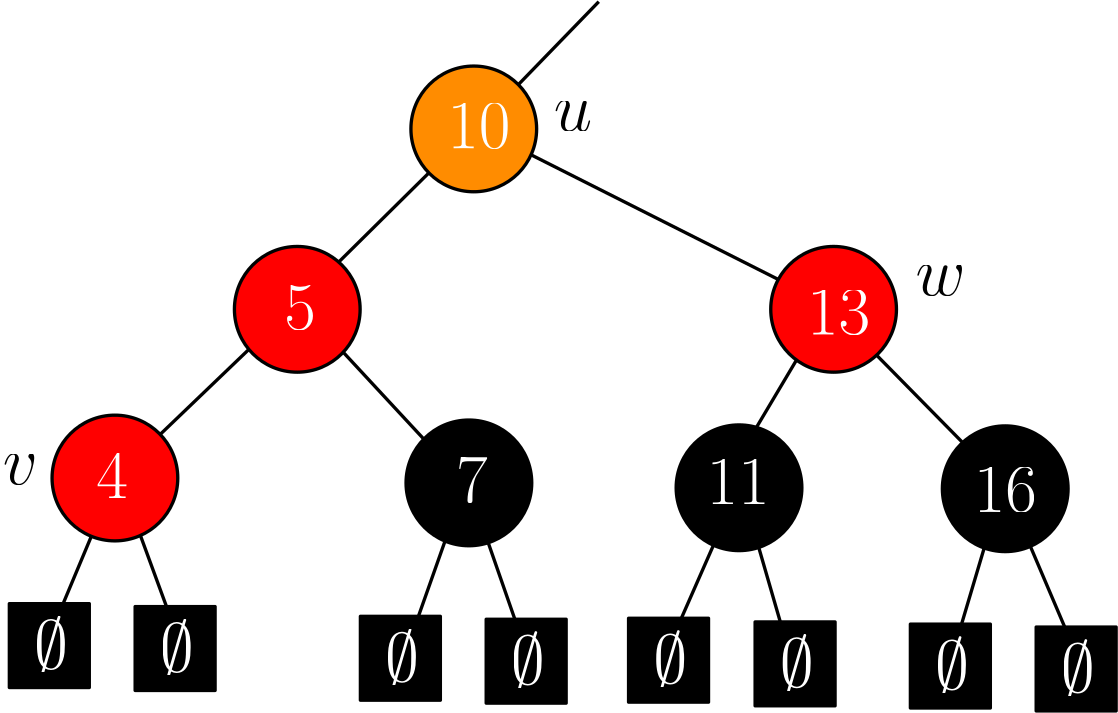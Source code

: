 <?xml version="1.0"?>
<!DOCTYPE ipe SYSTEM "ipe.dtd">
<ipe version="70218" creator="Ipe 7.2.25">
<info created="D:20220620084021" modified="D:20220620131500"/>
<ipestyle name="basic">
<symbol name="arrow/arc(spx)">
<path stroke="sym-stroke" fill="sym-stroke" pen="sym-pen">
0 0 m
-1 0.333 l
-1 -0.333 l
h
</path>
</symbol>
<symbol name="arrow/farc(spx)">
<path stroke="sym-stroke" fill="white" pen="sym-pen">
0 0 m
-1 0.333 l
-1 -0.333 l
h
</path>
</symbol>
<symbol name="arrow/ptarc(spx)">
<path stroke="sym-stroke" fill="sym-stroke" pen="sym-pen">
0 0 m
-1 0.333 l
-0.8 0 l
-1 -0.333 l
h
</path>
</symbol>
<symbol name="arrow/fptarc(spx)">
<path stroke="sym-stroke" fill="white" pen="sym-pen">
0 0 m
-1 0.333 l
-0.8 0 l
-1 -0.333 l
h
</path>
</symbol>
<symbol name="mark/circle(sx)" transformations="translations">
<path fill="sym-stroke">
0.6 0 0 0.6 0 0 e
0.4 0 0 0.4 0 0 e
</path>
</symbol>
<symbol name="mark/disk(sx)" transformations="translations">
<path fill="sym-stroke">
0.6 0 0 0.6 0 0 e
</path>
</symbol>
<symbol name="mark/fdisk(sfx)" transformations="translations">
<group>
<path fill="sym-fill">
0.5 0 0 0.5 0 0 e
</path>
<path fill="sym-stroke" fillrule="eofill">
0.6 0 0 0.6 0 0 e
0.4 0 0 0.4 0 0 e
</path>
</group>
</symbol>
<symbol name="mark/box(sx)" transformations="translations">
<path fill="sym-stroke" fillrule="eofill">
-0.6 -0.6 m
0.6 -0.6 l
0.6 0.6 l
-0.6 0.6 l
h
-0.4 -0.4 m
0.4 -0.4 l
0.4 0.4 l
-0.4 0.4 l
h
</path>
</symbol>
<symbol name="mark/square(sx)" transformations="translations">
<path fill="sym-stroke">
-0.6 -0.6 m
0.6 -0.6 l
0.6 0.6 l
-0.6 0.6 l
h
</path>
</symbol>
<symbol name="mark/fsquare(sfx)" transformations="translations">
<group>
<path fill="sym-fill">
-0.5 -0.5 m
0.5 -0.5 l
0.5 0.5 l
-0.5 0.5 l
h
</path>
<path fill="sym-stroke" fillrule="eofill">
-0.6 -0.6 m
0.6 -0.6 l
0.6 0.6 l
-0.6 0.6 l
h
-0.4 -0.4 m
0.4 -0.4 l
0.4 0.4 l
-0.4 0.4 l
h
</path>
</group>
</symbol>
<symbol name="mark/cross(sx)" transformations="translations">
<group>
<path fill="sym-stroke">
-0.43 -0.57 m
0.57 0.43 l
0.43 0.57 l
-0.57 -0.43 l
h
</path>
<path fill="sym-stroke">
-0.43 0.57 m
0.57 -0.43 l
0.43 -0.57 l
-0.57 0.43 l
h
</path>
</group>
</symbol>
<symbol name="arrow/fnormal(spx)">
<path stroke="sym-stroke" fill="white" pen="sym-pen">
0 0 m
-1 0.333 l
-1 -0.333 l
h
</path>
</symbol>
<symbol name="arrow/pointed(spx)">
<path stroke="sym-stroke" fill="sym-stroke" pen="sym-pen">
0 0 m
-1 0.333 l
-0.8 0 l
-1 -0.333 l
h
</path>
</symbol>
<symbol name="arrow/fpointed(spx)">
<path stroke="sym-stroke" fill="white" pen="sym-pen">
0 0 m
-1 0.333 l
-0.8 0 l
-1 -0.333 l
h
</path>
</symbol>
<symbol name="arrow/linear(spx)">
<path stroke="sym-stroke" pen="sym-pen">
-1 0.333 m
0 0 l
-1 -0.333 l
</path>
</symbol>
<symbol name="arrow/fdouble(spx)">
<path stroke="sym-stroke" fill="white" pen="sym-pen">
0 0 m
-1 0.333 l
-1 -0.333 l
h
-1 0 m
-2 0.333 l
-2 -0.333 l
h
</path>
</symbol>
<symbol name="arrow/double(spx)">
<path stroke="sym-stroke" fill="sym-stroke" pen="sym-pen">
0 0 m
-1 0.333 l
-1 -0.333 l
h
-1 0 m
-2 0.333 l
-2 -0.333 l
h
</path>
</symbol>
<symbol name="arrow/mid-normal(spx)">
<path stroke="sym-stroke" fill="sym-stroke" pen="sym-pen">
0.5 0 m
-0.5 0.333 l
-0.5 -0.333 l
h
</path>
</symbol>
<symbol name="arrow/mid-fnormal(spx)">
<path stroke="sym-stroke" fill="white" pen="sym-pen">
0.5 0 m
-0.5 0.333 l
-0.5 -0.333 l
h
</path>
</symbol>
<symbol name="arrow/mid-pointed(spx)">
<path stroke="sym-stroke" fill="sym-stroke" pen="sym-pen">
0.5 0 m
-0.5 0.333 l
-0.3 0 l
-0.5 -0.333 l
h
</path>
</symbol>
<symbol name="arrow/mid-fpointed(spx)">
<path stroke="sym-stroke" fill="white" pen="sym-pen">
0.5 0 m
-0.5 0.333 l
-0.3 0 l
-0.5 -0.333 l
h
</path>
</symbol>
<symbol name="arrow/mid-double(spx)">
<path stroke="sym-stroke" fill="sym-stroke" pen="sym-pen">
1 0 m
0 0.333 l
0 -0.333 l
h
0 0 m
-1 0.333 l
-1 -0.333 l
h
</path>
</symbol>
<symbol name="arrow/mid-fdouble(spx)">
<path stroke="sym-stroke" fill="white" pen="sym-pen">
1 0 m
0 0.333 l
0 -0.333 l
h
0 0 m
-1 0.333 l
-1 -0.333 l
h
</path>
</symbol>
<anglesize name="22.5 deg" value="22.5"/>
<anglesize name="30 deg" value="30"/>
<anglesize name="45 deg" value="45"/>
<anglesize name="60 deg" value="60"/>
<anglesize name="90 deg" value="90"/>
<arrowsize name="large" value="10"/>
<arrowsize name="small" value="5"/>
<arrowsize name="tiny" value="3"/>
<color name="blue" value="0 0 1"/>
<color name="brown" value="0.647 0.165 0.165"/>
<color name="darkblue" value="0 0 0.545"/>
<color name="darkcyan" value="0 0.545 0.545"/>
<color name="darkgray" value="0.663"/>
<color name="darkgreen" value="0 0.392 0"/>
<color name="darkmagenta" value="0.545 0 0.545"/>
<color name="darkorange" value="1 0.549 0"/>
<color name="darkred" value="0.545 0 0"/>
<color name="gold" value="1 0.843 0"/>
<color name="gray" value="0.745"/>
<color name="green" value="0 1 0"/>
<color name="lightblue" value="0.678 0.847 0.902"/>
<color name="lightcyan" value="0.878 1 1"/>
<color name="lightgray" value="0.827"/>
<color name="lightgreen" value="0.565 0.933 0.565"/>
<color name="lightyellow" value="1 1 0.878"/>
<color name="navy" value="0 0 0.502"/>
<color name="orange" value="1 0.647 0"/>
<color name="pink" value="1 0.753 0.796"/>
<color name="purple" value="0.627 0.125 0.941"/>
<color name="red" value="1 0 0"/>
<color name="seagreen" value="0.18 0.545 0.341"/>
<color name="turquoise" value="0.251 0.878 0.816"/>
<color name="violet" value="0.933 0.51 0.933"/>
<color name="yellow" value="1 1 0"/>
<dashstyle name="dash dot dotted" value="[4 2 1 2 1 2] 0"/>
<dashstyle name="dash dotted" value="[4 2 1 2] 0"/>
<dashstyle name="dashed" value="[4] 0"/>
<dashstyle name="dotted" value="[1 3] 0"/>
<gridsize name="10 pts (~3.5 mm)" value="10"/>
<gridsize name="14 pts (~5 mm)" value="14"/>
<gridsize name="16 pts (~6 mm)" value="16"/>
<gridsize name="20 pts (~7 mm)" value="20"/>
<gridsize name="28 pts (~10 mm)" value="28"/>
<gridsize name="32 pts (~12 mm)" value="32"/>
<gridsize name="4 pts" value="4"/>
<gridsize name="56 pts (~20 mm)" value="56"/>
<gridsize name="8 pts (~3 mm)" value="8"/>
<opacity name="10%" value="0.1"/>
<opacity name="30%" value="0.3"/>
<opacity name="50%" value="0.5"/>
<opacity name="75%" value="0.75"/>
<pen name="fat" value="1.2"/>
<pen name="heavier" value="0.8"/>
<pen name="ultrafat" value="2"/>
<symbolsize name="large" value="5"/>
<symbolsize name="small" value="2"/>
<symbolsize name="tiny" value="1.1"/>
<textsize name="Huge" value="\Huge"/>
<textsize name="LARGE" value="\LARGE"/>
<textsize name="Large" value="\Large"/>
<textsize name="footnote" value="\footnotesize"/>
<textsize name="huge" value="\huge"/>
<textsize name="large" value="\large"/>
<textsize name="script" value="\scriptsize"/>
<textsize name="small" value="\small"/>
<textsize name="tiny" value="\tiny"/>
<textstyle name="center" begin="\begin{center}" end="\end{center}"/>
<textstyle name="item" begin="\begin{itemize}\item{}" end="\end{itemize}"/>
<textstyle name="itemize" begin="\begin{itemize}" end="\end{itemize}"/>
<tiling name="falling" angle="-60" step="4" width="1"/>
<tiling name="rising" angle="30" step="4" width="1"/>
</ipestyle>
<page>
<layer name="beta"/>
<layer name="alpha"/>
<view layers="beta alpha" active="beta"/>
<path layer="beta" stroke="black" pen="fat">
258.625 767.091 m
301.59 811.407 l
</path>
<path stroke="black" pen="fat">
128.014 640.679 m
102.738 580.297 l
</path>
<path stroke="black" pen="fat">
128.716 640.679 m
150.482 581.351 l
</path>
<path stroke="black" pen="fat">
254.043 639.275 m
231.575 575.734 l
</path>
<path stroke="black" pen="fat">
254.043 638.923 m
276.51 574.33 l
</path>
<path stroke="black" pen="fat">
351.987 636.466 m
325.307 575.734 l
</path>
<path stroke="black" pen="fat">
352.338 638.572 m
371.646 571.872 l
</path>
<path stroke="black" pen="fat">
447.122 637.519 m
427.814 572.574 l
</path>
<path stroke="black" pen="fat">
446.771 639.275 m
475.909 570.819 l
</path>
<path stroke="0" pen="fat">
257.553 766.707 m
193.661 703.517 l
125.557 638.221 l
</path>
<path stroke="0" pen="fat">
192.608 703.517 m
255.447 635.764 l
</path>
<path stroke="0" pen="fat">
259.308 765.303 m
384.635 702.113 l
</path>
<path stroke="0" pen="fat">
384.284 701.762 m
345.668 636.817 l
</path>
<path stroke="0" pen="fat">
383.231 702.815 m
449.931 635.062 l
</path>
<path matrix="1 0 0 1 49.0532 -67.3483" stroke="black" fill="1 0 0" pen="fat">
22.6274 0 0 22.6274 144 768 e
</path>
<path matrix="1 0 0 1 112.594 -2.40304" stroke="black" fill="darkorange" pen="fat">
22.6274 0 0 22.6274 144 768 e
</path>
<path matrix="1 0 0 1 -16.5943 -128.08" stroke="black" fill="red" pen="fat">
22.6274 0 0 22.6274 144 768 e
</path>
<path matrix="1 0 0 1 110.838 -129.835" stroke="black" fill="0" pen="fat">
22.6274 0 0 22.6274 144 768 e
</path>
<path matrix="1 0 0 1 242.133 -67.3476" stroke="black" fill="red" pen="fat">
22.6274 0 0 22.6274 144 768 e
</path>
<path matrix="1 0 0 1 208.08 -131.591" stroke="black" fill="black" pen="fat">
22.6274 0 0 22.6274 144 768 e
</path>
<path matrix="1 0 0 1 303.918 -131.942" stroke="black" fill="black" pen="fat">
22.6274 0 0 22.6274 144 768 e
</path>
<path matrix="1 0 0 1 24.9248 -0.351054" stroke="black" fill="black" pen="fat">
64.4734 595.042 m
64.4734 564.851 l
93.2598 564.851 l
93.2598 595.042 l
h
</path>
<text matrix="1 0 0 1 -20.7122 93.0293" transformations="translations" pos="118.887 478.492" stroke="white" type="label" width="12.394" height="18.597" depth="1.37" valign="baseline" size="Huge" style="math">\emptyset</text>
<path matrix="1 0 0 1 70.211 -1.40414" stroke="black" fill="black" pen="fat">
64.4734 595.042 m
64.4734 564.851 l
93.2598 564.851 l
93.2598 595.042 l
h
</path>
<text matrix="1 0 0 1 24.574 91.9763" transformations="translations" pos="118.887 478.492" stroke="white" type="label" width="12.394" height="18.597" depth="1.37" valign="baseline" size="Huge" style="math">\emptyset </text>
<path matrix="1 0 0 1 151.304 -4.91454" stroke="black" fill="black" pen="fat">
64.4734 595.042 m
64.4734 564.851 l
93.2598 564.851 l
93.2598 595.042 l
h
</path>
<text matrix="1 0 0 1 105.667 88.4658" transformations="translations" pos="118.887 478.492" stroke="white" type="label" width="12.394" height="18.597" depth="1.37" valign="baseline" size="Huge" style="math">\emptyset </text>
<path matrix="1 0 0 1 196.59 -5.96763" stroke="black" fill="black" pen="fat">
64.4734 595.042 m
64.4734 564.851 l
93.2598 564.851 l
93.2598 595.042 l
h
</path>
<text matrix="1 0 0 1 150.953 87.4128" transformations="translations" pos="118.887 478.492" stroke="white" type="label" width="12.394" height="18.597" depth="1.37" valign="baseline" size="Huge" style="math">\emptyset </text>
<path matrix="1 0 0 1 247.844 -5.61665" stroke="black" fill="black" pen="fat">
64.4734 595.042 m
64.4734 564.851 l
93.2598 564.851 l
93.2598 595.042 l
h
</path>
<text matrix="1 0 0 1 202.207 87.7637" transformations="translations" pos="118.887 478.492" stroke="white" type="label" width="12.394" height="18.597" depth="1.37" valign="baseline" size="Huge" style="math">\emptyset</text>
<path matrix="1 0 0 1 293.4 -6.93996" stroke="black" fill="black" pen="fat">
64.4734 595.042 m
64.4734 564.851 l
93.2598 564.851 l
93.2598 595.042 l
h
</path>
<text matrix="1 0 0 1 247.763 86.4405" transformations="translations" pos="118.887 478.492" stroke="white" type="label" width="12.394" height="18.597" depth="1.37" valign="baseline" size="Huge" style="math">\emptyset </text>
<path matrix="1 0 0 1 349.299 -7.72298" stroke="black" fill="black" pen="fat">
64.4734 595.042 m
64.4734 564.851 l
93.2598 564.851 l
93.2598 595.042 l
h
</path>
<text matrix="1 0 0 1 303.662 85.6574" transformations="translations" pos="118.887 478.492" stroke="white" type="label" width="12.394" height="18.597" depth="1.37" valign="baseline" size="Huge" style="math">\emptyset</text>
<path matrix="1 0 0 1 394.585 -8.77606" stroke="black" fill="black" pen="fat">
64.4734 595.042 m
64.4734 564.851 l
93.2598 564.851 l
93.2598 595.042 l
h
</path>
<text matrix="1 0 0 1 348.948 84.6044" transformations="translations" pos="118.887 478.492" stroke="white" type="label" width="12.394" height="18.597" depth="1.37" valign="baseline" size="Huge" style="math">\emptyset </text>
<text matrix="1 0 0 1 185.006 262.94" transformations="translations" pos="62.016 495.693" stroke="white" type="label" width="22.736" height="15.978" depth="0" valign="baseline" size="Huge">10</text>
<text matrix="1 0 0 1 126.38 197.643" transformations="translations" pos="62.016 495.693" stroke="white" type="label" width="11.368" height="15.978" depth="0" valign="baseline" size="Huge">5</text>
<text matrix="1 0 0 1 58.6261 136.911" transformations="translations" pos="62.016 495.693" stroke="white" type="label" width="11.368" height="15.978" depth="0" valign="baseline" size="Huge">4</text>
<text matrix="1 0 0 1 188.165 135.507" transformations="translations" pos="62.016 495.693" stroke="white" type="label" width="11.368" height="15.978" depth="0" valign="baseline" size="Huge">7</text>
<text matrix="1 0 0 1 314.544 195.888" transformations="translations" pos="62.016 495.693" stroke="white" type="label" width="22.736" height="15.978" depth="0" valign="baseline" size="Huge">13</text>
<text matrix="1 0 0 1 278.386 134.805" transformations="translations" pos="62.016 495.693" stroke="white" type="label" width="22.736" height="15.978" depth="0" valign="baseline" size="Huge">11</text>
<text matrix="1 0 0 1 374.575 131.996" transformations="translations" pos="62.016 495.693" stroke="white" type="label" width="22.736" height="15.978" depth="0" valign="baseline" size="Huge">16</text>
<text matrix="1 0 0 1 24.3198 -24.3198" transformations="translations" pos="62.7153 661.975" stroke="black" type="label" width="12.623" height="10.672" depth="0" valign="baseline" size="Huge" style="math">v</text>
<text matrix="1 0 0 1 -15.6728 -12.7003" transformations="translations" pos="431.295 718.451" stroke="black" type="label" width="18.016" height="10.672" depth="0" valign="baseline" size="Huge" style="math">w</text>
<text matrix="1 0 0 1 -4.0533 -12.7003" transformations="translations" pos="289.43 777.629" stroke="black" type="label" width="13.813" height="10.672" depth="0" valign="baseline" size="Huge" style="math">u</text>
</page>
</ipe>
